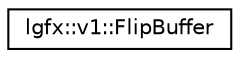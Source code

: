 digraph "Graphical Class Hierarchy"
{
 // LATEX_PDF_SIZE
  edge [fontname="Helvetica",fontsize="10",labelfontname="Helvetica",labelfontsize="10"];
  node [fontname="Helvetica",fontsize="10",shape=record];
  rankdir="LR";
  Node0 [label="lgfx::v1::FlipBuffer",height=0.2,width=0.4,color="black", fillcolor="white", style="filled",URL="$d4/d3e/classlgfx_1_1v1_1_1FlipBuffer.html",tooltip=" "];
}
